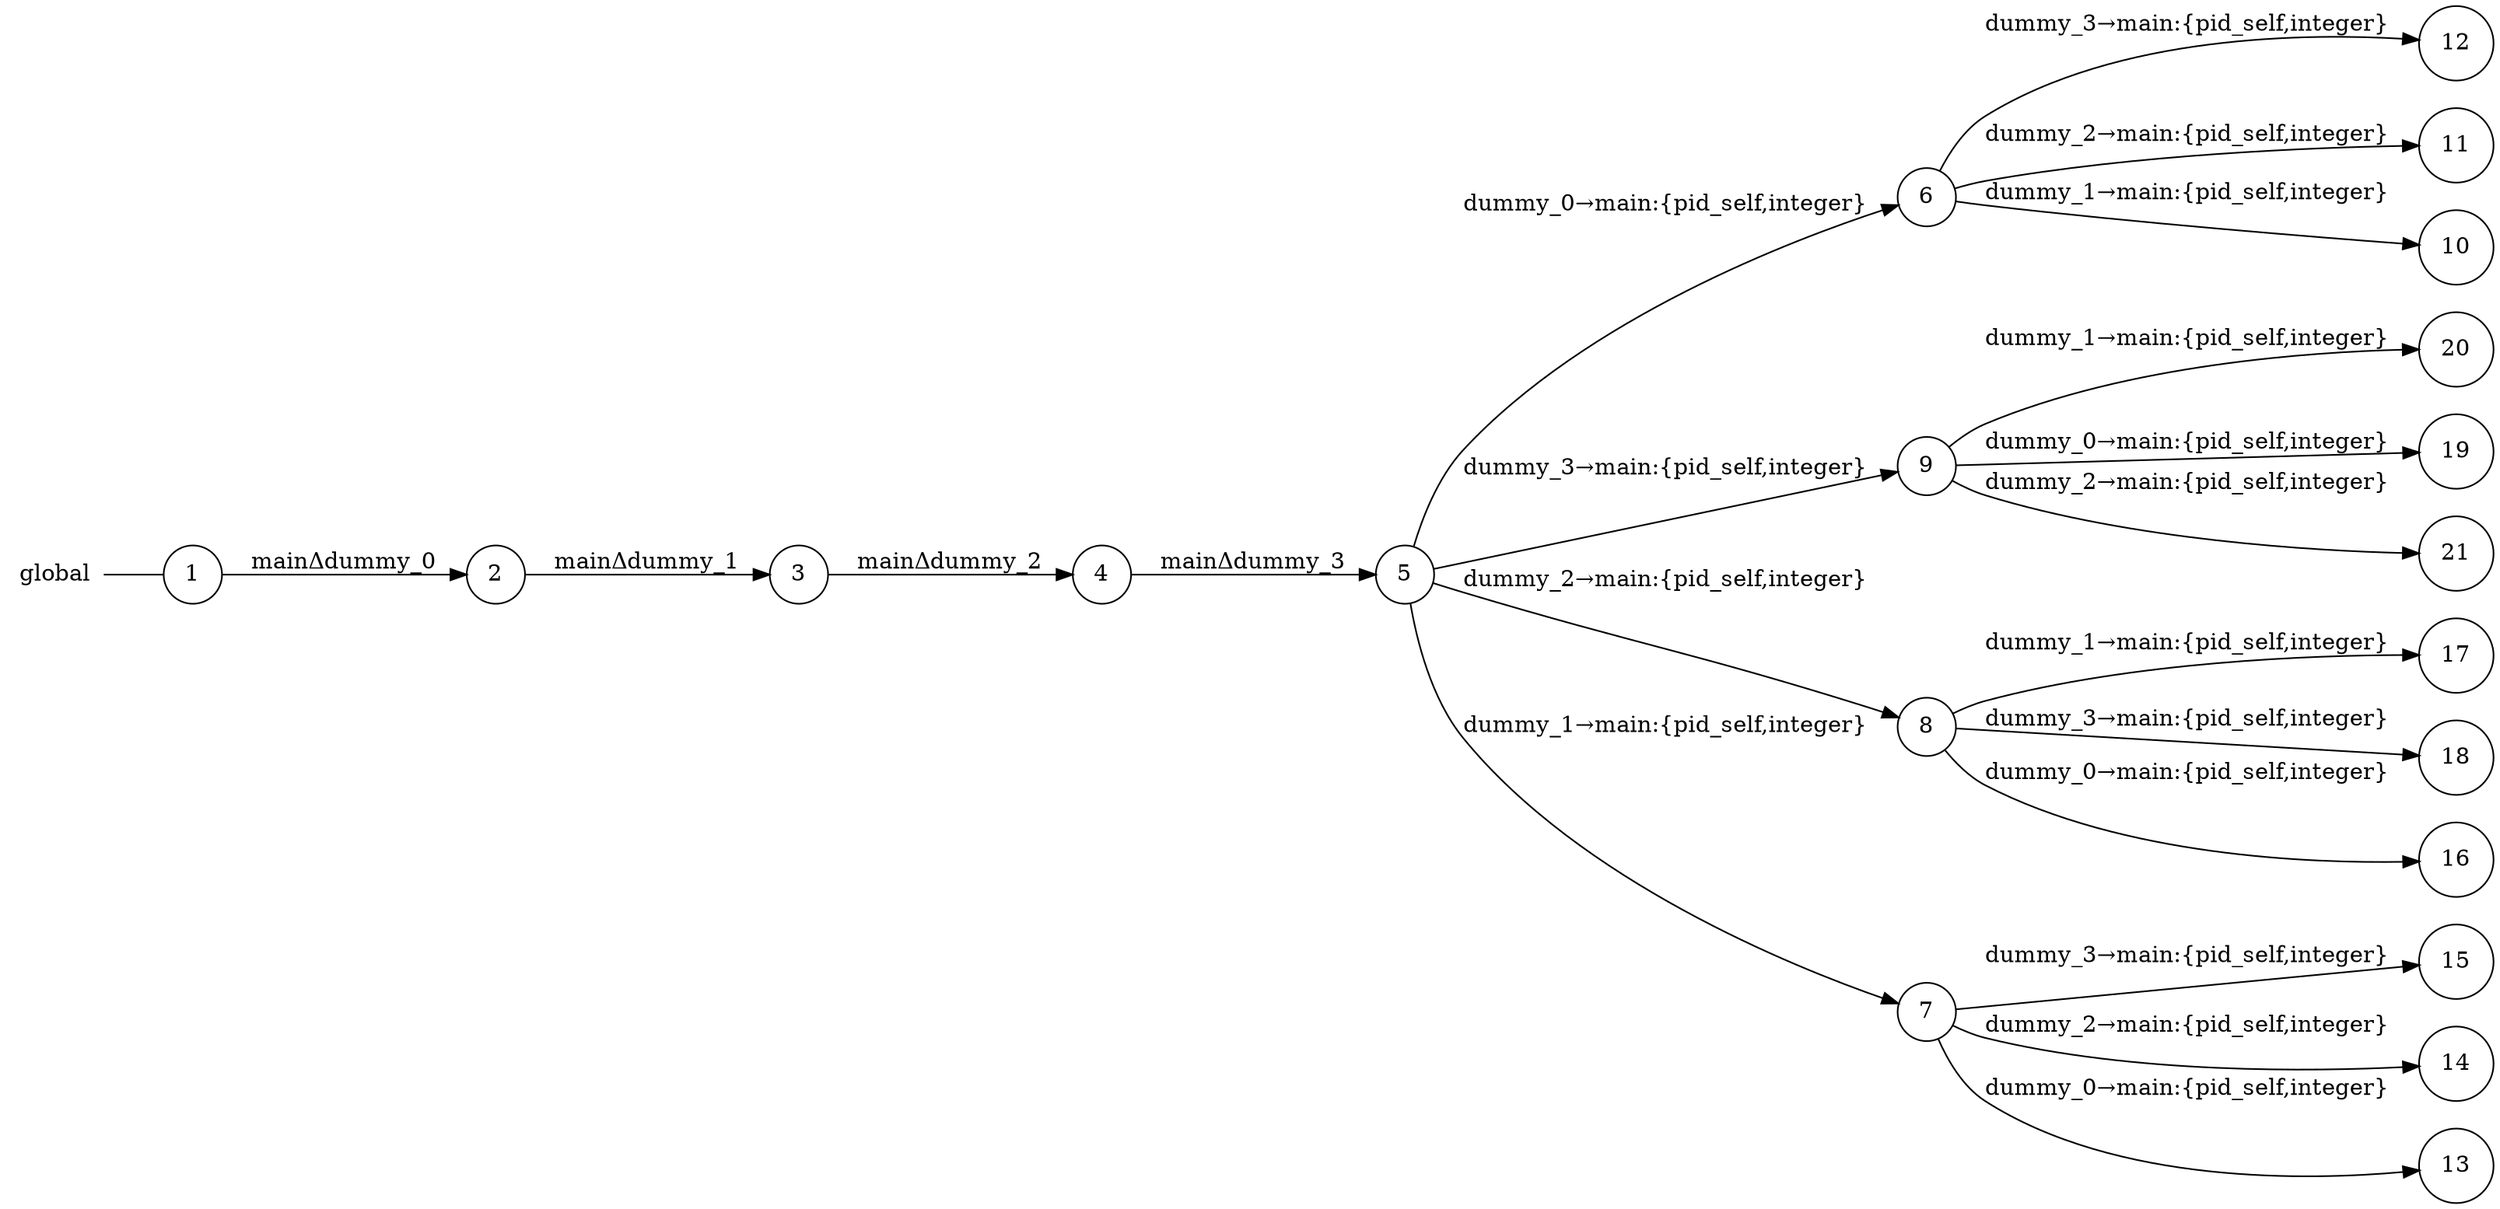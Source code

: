 digraph global {
	rankdir="LR";
	n_0 [label="global", shape="plaintext"];
	n_1 [id="20", shape=circle, label="20"];
	n_2 [id="5", shape=circle, label="5"];
	n_3 [id="15", shape=circle, label="15"];
	n_4 [id="19", shape=circle, label="19"];
	n_5 [id="12", shape=circle, label="12"];
	n_6 [id="11", shape=circle, label="11"];
	n_7 [id="17", shape=circle, label="17"];
	n_8 [id="18", shape=circle, label="18"];
	n_9 [id="14", shape=circle, label="14"];
	n_10 [id="6", shape=circle, label="6"];
	n_11 [id="13", shape=circle, label="13"];
	n_12 [id="10", shape=circle, label="10"];
	n_13 [id="1", shape=circle, label="1"];
	n_0 -> n_13 [arrowhead=none];
	n_14 [id="9", shape=circle, label="9"];
	n_15 [id="2", shape=circle, label="2"];
	n_16 [id="21", shape=circle, label="21"];
	n_17 [id="8", shape=circle, label="8"];
	n_18 [id="4", shape=circle, label="4"];
	n_19 [id="7", shape=circle, label="7"];
	n_20 [id="3", shape=circle, label="3"];
	n_21 [id="16", shape=circle, label="16"];

	n_2 -> n_19 [id="[$e|5]", label="dummy_1→main:{pid_self,integer}"];
	n_14 -> n_1 [id="[$e|18]", label="dummy_1→main:{pid_self,integer}"];
	n_13 -> n_15 [id="[$e|0]", label="mainΔdummy_0"];
	n_18 -> n_2 [id="[$e|3]", label="mainΔdummy_3"];
	n_2 -> n_17 [id="[$e|6]", label="dummy_2→main:{pid_self,integer}"];
	n_10 -> n_5 [id="[$e|10]", label="dummy_3→main:{pid_self,integer}"];
	n_19 -> n_9 [id="[$e|12]", label="dummy_2→main:{pid_self,integer}"];
	n_10 -> n_12 [id="[$e|8]", label="dummy_1→main:{pid_self,integer}"];
	n_10 -> n_6 [id="[$e|9]", label="dummy_2→main:{pid_self,integer}"];
	n_15 -> n_20 [id="[$e|1]", label="mainΔdummy_1"];
	n_2 -> n_10 [id="[$e|4]", label="dummy_0→main:{pid_self,integer}"];
	n_17 -> n_8 [id="[$e|16]", label="dummy_3→main:{pid_self,integer}"];
	n_20 -> n_18 [id="[$e|2]", label="mainΔdummy_2"];
	n_17 -> n_7 [id="[$e|15]", label="dummy_1→main:{pid_self,integer}"];
	n_14 -> n_4 [id="[$e|17]", label="dummy_0→main:{pid_self,integer}"];
	n_19 -> n_11 [id="[$e|11]", label="dummy_0→main:{pid_self,integer}"];
	n_19 -> n_3 [id="[$e|13]", label="dummy_3→main:{pid_self,integer}"];
	n_2 -> n_14 [id="[$e|7]", label="dummy_3→main:{pid_self,integer}"];
	n_17 -> n_21 [id="[$e|14]", label="dummy_0→main:{pid_self,integer}"];
	n_14 -> n_16 [id="[$e|19]", label="dummy_2→main:{pid_self,integer}"];
}
